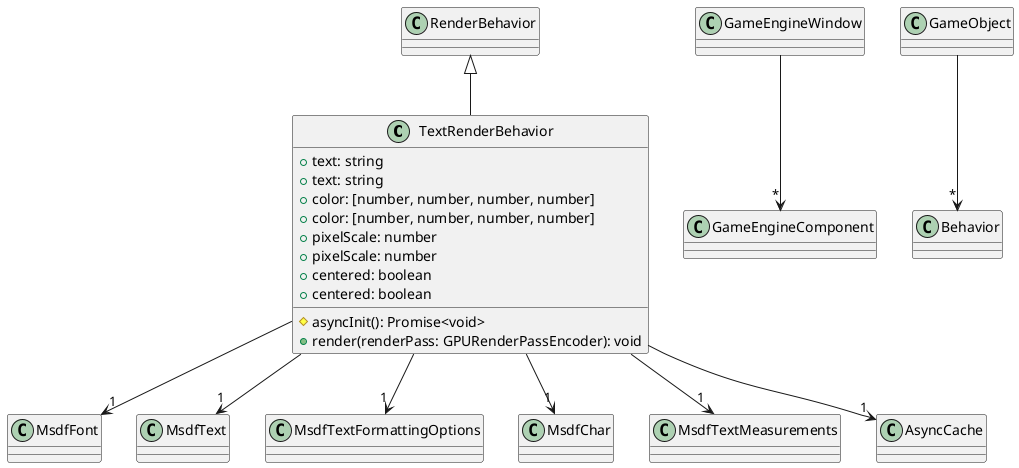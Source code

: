 @startuml
class TextRenderBehavior extends RenderBehavior {
    +text: string
    +text: string
    +color: [number, number, number, number]
    +color: [number, number, number, number]
    +pixelScale: number
    +pixelScale: number
    +centered: boolean
    +centered: boolean
    #asyncInit(): Promise<void>
    +render(renderPass: GPURenderPassEncoder): void
}
GameEngineWindow --> "*" GameEngineComponent
GameObject --> "*" Behavior
TextRenderBehavior --> "1" MsdfFont
TextRenderBehavior --> "1" MsdfText
TextRenderBehavior --> "1" MsdfTextFormattingOptions
TextRenderBehavior --> "1" MsdfChar
TextRenderBehavior --> "1" MsdfTextMeasurements
TextRenderBehavior --> "1" AsyncCache
@enduml